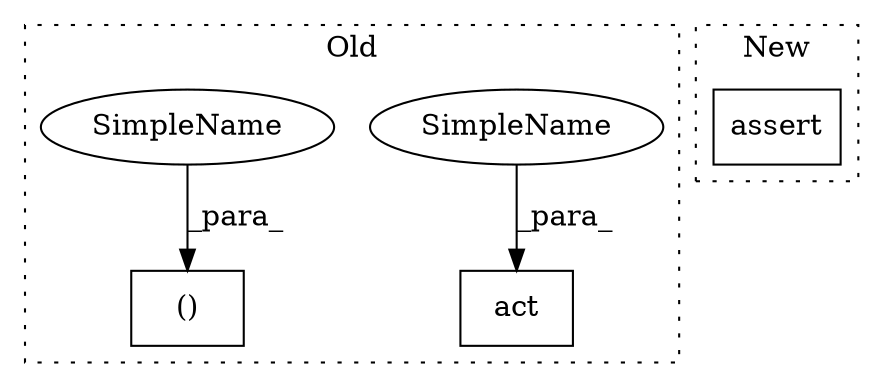digraph G {
subgraph cluster0 {
1 [label="act" a="32" s="2708,2718" l="4,1" shape="box"];
3 [label="()" a="106" s="2742" l="46" shape="box"];
4 [label="SimpleName" a="42" s="2712" l="6" shape="ellipse"];
5 [label="SimpleName" a="42" s="2742" l="6" shape="ellipse"];
label = "Old";
style="dotted";
}
subgraph cluster1 {
2 [label="assert" a="32" s="2611,2636" l="12,1" shape="box"];
label = "New";
style="dotted";
}
4 -> 1 [label="_para_"];
5 -> 3 [label="_para_"];
}